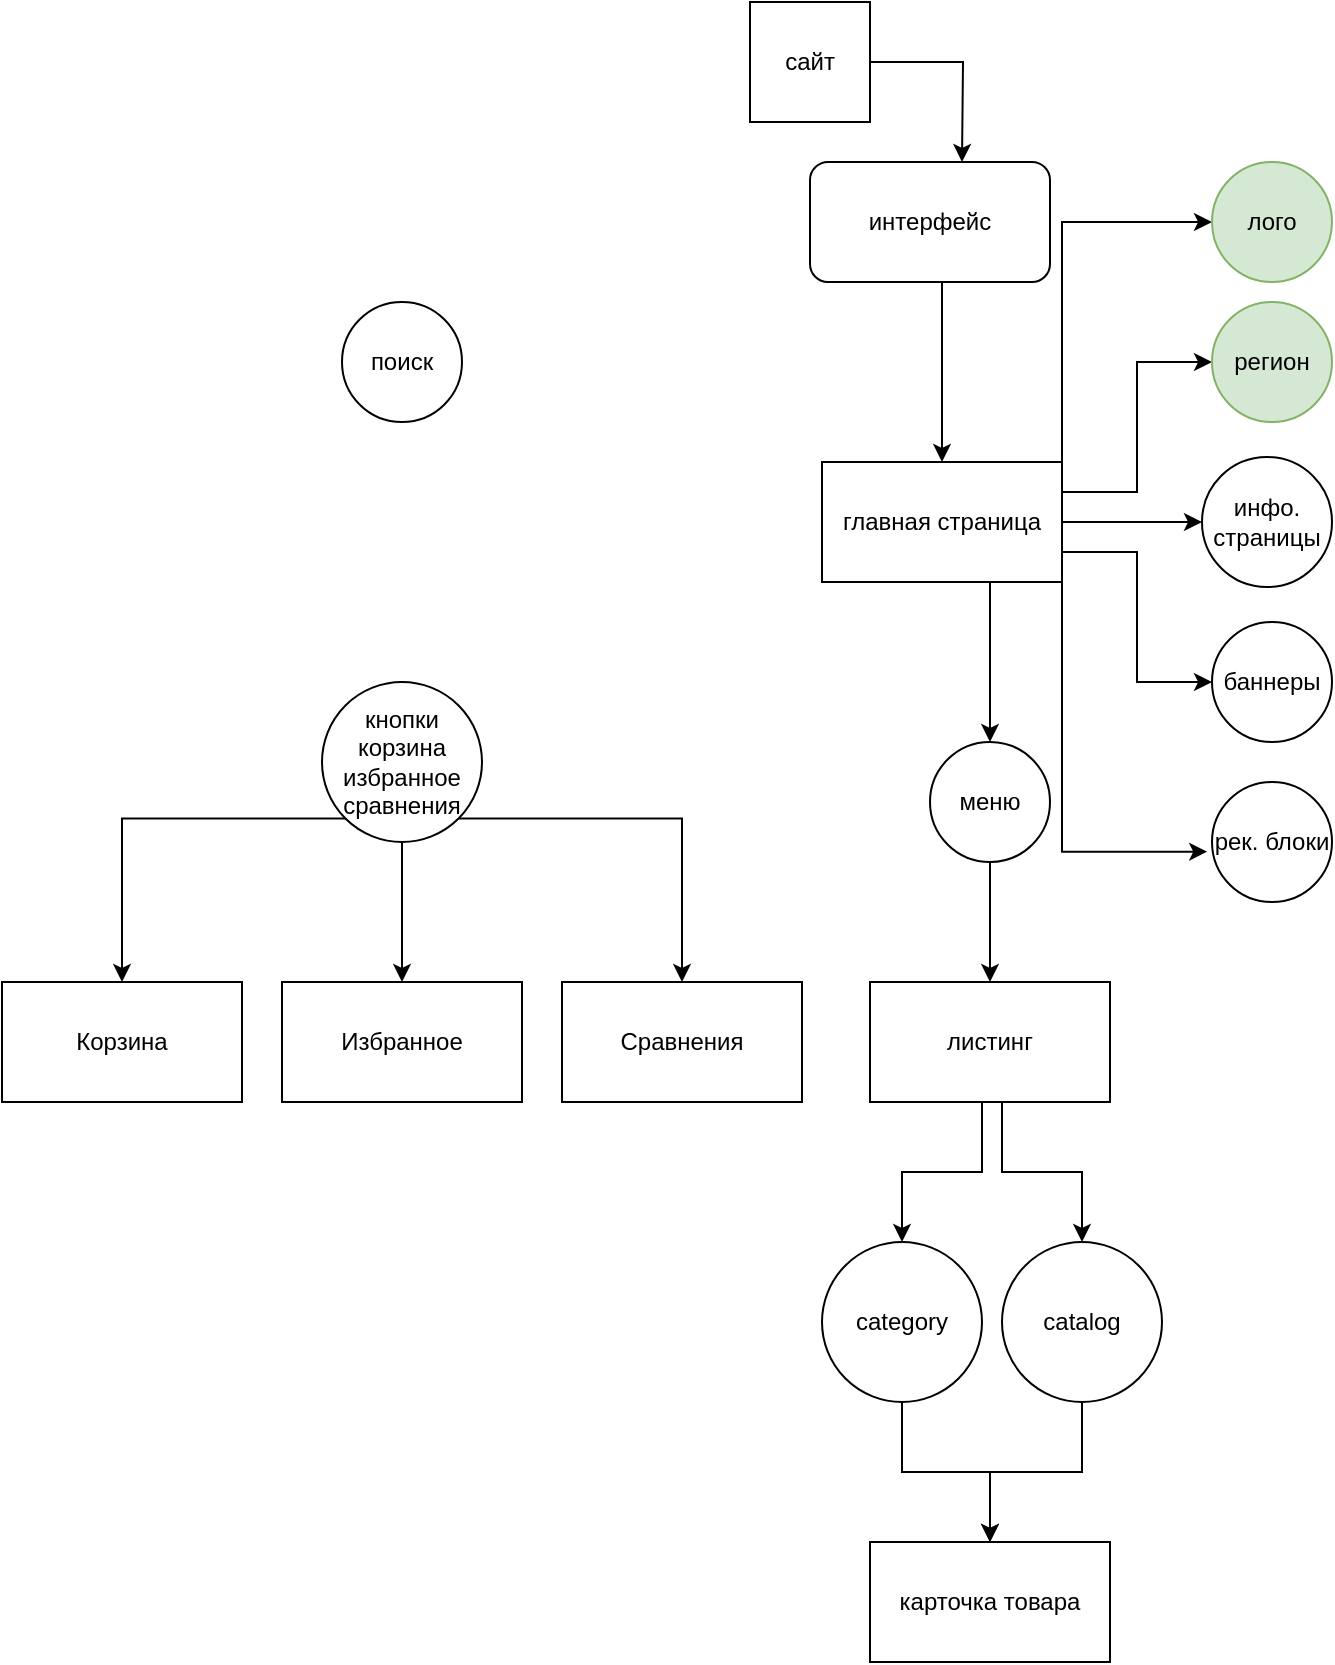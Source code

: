 <mxfile version="24.7.17">
  <diagram name="Страница — 1" id="EZWOmMoUqqFRxTbdMjVS">
    <mxGraphModel dx="986" dy="528" grid="1" gridSize="10" guides="1" tooltips="1" connect="1" arrows="1" fold="1" page="1" pageScale="1" pageWidth="827" pageHeight="1169" math="0" shadow="0">
      <root>
        <mxCell id="0" />
        <mxCell id="1" parent="0" />
        <mxCell id="5bv3CfJNdA3xiE76aTlB-7" style="edgeStyle=orthogonalEdgeStyle;rounded=0;orthogonalLoop=1;jettySize=auto;html=1;" edge="1" parent="1" source="5bv3CfJNdA3xiE76aTlB-1">
          <mxGeometry relative="1" as="geometry">
            <mxPoint x="490.0" y="100" as="targetPoint" />
          </mxGeometry>
        </mxCell>
        <mxCell id="5bv3CfJNdA3xiE76aTlB-1" value="сайт" style="whiteSpace=wrap;html=1;aspect=fixed;" vertex="1" parent="1">
          <mxGeometry x="384" y="20" width="60" height="60" as="geometry" />
        </mxCell>
        <mxCell id="5bv3CfJNdA3xiE76aTlB-8" value="" style="edgeStyle=orthogonalEdgeStyle;rounded=0;orthogonalLoop=1;jettySize=auto;html=1;" edge="1" parent="1" source="5bv3CfJNdA3xiE76aTlB-3" target="5bv3CfJNdA3xiE76aTlB-5">
          <mxGeometry relative="1" as="geometry">
            <Array as="points">
              <mxPoint x="480" y="180" />
              <mxPoint x="480" y="180" />
            </Array>
          </mxGeometry>
        </mxCell>
        <mxCell id="5bv3CfJNdA3xiE76aTlB-3" value="интерфейс" style="rounded=1;whiteSpace=wrap;html=1;" vertex="1" parent="1">
          <mxGeometry x="414" y="100" width="120" height="60" as="geometry" />
        </mxCell>
        <mxCell id="5bv3CfJNdA3xiE76aTlB-39" style="edgeStyle=orthogonalEdgeStyle;rounded=0;orthogonalLoop=1;jettySize=auto;html=1;exitX=0.25;exitY=1;exitDx=0;exitDy=0;entryX=0.5;entryY=0;entryDx=0;entryDy=0;" edge="1" parent="1" source="5bv3CfJNdA3xiE76aTlB-4" target="5bv3CfJNdA3xiE76aTlB-37">
          <mxGeometry relative="1" as="geometry">
            <Array as="points">
              <mxPoint x="500" y="570" />
              <mxPoint x="500" y="605" />
              <mxPoint x="460" y="605" />
            </Array>
          </mxGeometry>
        </mxCell>
        <mxCell id="5bv3CfJNdA3xiE76aTlB-40" style="edgeStyle=orthogonalEdgeStyle;rounded=0;orthogonalLoop=1;jettySize=auto;html=1;exitX=0.75;exitY=1;exitDx=0;exitDy=0;" edge="1" parent="1" source="5bv3CfJNdA3xiE76aTlB-4" target="5bv3CfJNdA3xiE76aTlB-38">
          <mxGeometry relative="1" as="geometry">
            <Array as="points">
              <mxPoint x="510" y="570" />
              <mxPoint x="510" y="605" />
              <mxPoint x="550" y="605" />
            </Array>
          </mxGeometry>
        </mxCell>
        <mxCell id="5bv3CfJNdA3xiE76aTlB-4" value="листинг" style="rounded=0;whiteSpace=wrap;html=1;" vertex="1" parent="1">
          <mxGeometry x="444" y="510" width="120" height="60" as="geometry" />
        </mxCell>
        <mxCell id="5bv3CfJNdA3xiE76aTlB-13" value="" style="edgeStyle=orthogonalEdgeStyle;rounded=0;orthogonalLoop=1;jettySize=auto;html=1;" edge="1" parent="1" source="5bv3CfJNdA3xiE76aTlB-5" target="5bv3CfJNdA3xiE76aTlB-11">
          <mxGeometry relative="1" as="geometry">
            <Array as="points">
              <mxPoint x="504" y="320" />
              <mxPoint x="504" y="320" />
            </Array>
          </mxGeometry>
        </mxCell>
        <mxCell id="5bv3CfJNdA3xiE76aTlB-15" style="edgeStyle=orthogonalEdgeStyle;rounded=0;orthogonalLoop=1;jettySize=auto;html=1;exitX=1;exitY=0;exitDx=0;exitDy=0;entryX=0;entryY=0.5;entryDx=0;entryDy=0;" edge="1" parent="1" source="5bv3CfJNdA3xiE76aTlB-5" target="5bv3CfJNdA3xiE76aTlB-10">
          <mxGeometry relative="1" as="geometry" />
        </mxCell>
        <mxCell id="5bv3CfJNdA3xiE76aTlB-16" style="edgeStyle=orthogonalEdgeStyle;rounded=0;orthogonalLoop=1;jettySize=auto;html=1;exitX=1;exitY=0.25;exitDx=0;exitDy=0;entryX=0;entryY=0.5;entryDx=0;entryDy=0;" edge="1" parent="1" source="5bv3CfJNdA3xiE76aTlB-5" target="5bv3CfJNdA3xiE76aTlB-9">
          <mxGeometry relative="1" as="geometry" />
        </mxCell>
        <mxCell id="5bv3CfJNdA3xiE76aTlB-18" style="edgeStyle=orthogonalEdgeStyle;rounded=0;orthogonalLoop=1;jettySize=auto;html=1;exitX=1;exitY=0.5;exitDx=0;exitDy=0;entryX=0;entryY=0.5;entryDx=0;entryDy=0;" edge="1" parent="1" source="5bv3CfJNdA3xiE76aTlB-5" target="5bv3CfJNdA3xiE76aTlB-17">
          <mxGeometry relative="1" as="geometry" />
        </mxCell>
        <mxCell id="5bv3CfJNdA3xiE76aTlB-33" style="edgeStyle=orthogonalEdgeStyle;rounded=0;orthogonalLoop=1;jettySize=auto;html=1;exitX=1;exitY=0.75;exitDx=0;exitDy=0;entryX=0;entryY=0.5;entryDx=0;entryDy=0;" edge="1" parent="1" source="5bv3CfJNdA3xiE76aTlB-5" target="5bv3CfJNdA3xiE76aTlB-32">
          <mxGeometry relative="1" as="geometry" />
        </mxCell>
        <mxCell id="5bv3CfJNdA3xiE76aTlB-5" value="главная страница" style="rounded=0;whiteSpace=wrap;html=1;" vertex="1" parent="1">
          <mxGeometry x="420" y="250" width="120" height="60" as="geometry" />
        </mxCell>
        <mxCell id="5bv3CfJNdA3xiE76aTlB-9" value="регион" style="ellipse;whiteSpace=wrap;html=1;fillColor=#d5e8d4;strokeColor=#82b366;" vertex="1" parent="1">
          <mxGeometry x="615" y="170" width="60" height="60" as="geometry" />
        </mxCell>
        <mxCell id="5bv3CfJNdA3xiE76aTlB-10" value="лого" style="ellipse;whiteSpace=wrap;html=1;fillColor=#d5e8d4;strokeColor=#82b366;" vertex="1" parent="1">
          <mxGeometry x="615" y="100" width="60" height="60" as="geometry" />
        </mxCell>
        <mxCell id="5bv3CfJNdA3xiE76aTlB-14" value="" style="edgeStyle=orthogonalEdgeStyle;rounded=0;orthogonalLoop=1;jettySize=auto;html=1;" edge="1" parent="1" source="5bv3CfJNdA3xiE76aTlB-11" target="5bv3CfJNdA3xiE76aTlB-4">
          <mxGeometry relative="1" as="geometry" />
        </mxCell>
        <mxCell id="5bv3CfJNdA3xiE76aTlB-11" value="меню" style="ellipse;whiteSpace=wrap;html=1;" vertex="1" parent="1">
          <mxGeometry x="474" y="390" width="60" height="60" as="geometry" />
        </mxCell>
        <mxCell id="5bv3CfJNdA3xiE76aTlB-17" value="инфо. страницы" style="ellipse;whiteSpace=wrap;html=1;aspect=fixed;" vertex="1" parent="1">
          <mxGeometry x="610" y="247.5" width="65" height="65" as="geometry" />
        </mxCell>
        <mxCell id="5bv3CfJNdA3xiE76aTlB-43" style="edgeStyle=orthogonalEdgeStyle;rounded=0;orthogonalLoop=1;jettySize=auto;html=1;exitX=0;exitY=1;exitDx=0;exitDy=0;entryX=0.5;entryY=0;entryDx=0;entryDy=0;" edge="1" parent="1" source="5bv3CfJNdA3xiE76aTlB-27" target="5bv3CfJNdA3xiE76aTlB-31">
          <mxGeometry relative="1" as="geometry" />
        </mxCell>
        <mxCell id="5bv3CfJNdA3xiE76aTlB-44" style="edgeStyle=orthogonalEdgeStyle;rounded=0;orthogonalLoop=1;jettySize=auto;html=1;exitX=0.5;exitY=1;exitDx=0;exitDy=0;entryX=0.5;entryY=0;entryDx=0;entryDy=0;" edge="1" parent="1" source="5bv3CfJNdA3xiE76aTlB-27" target="5bv3CfJNdA3xiE76aTlB-30">
          <mxGeometry relative="1" as="geometry" />
        </mxCell>
        <mxCell id="5bv3CfJNdA3xiE76aTlB-45" style="edgeStyle=orthogonalEdgeStyle;rounded=0;orthogonalLoop=1;jettySize=auto;html=1;exitX=1;exitY=1;exitDx=0;exitDy=0;entryX=0.5;entryY=0;entryDx=0;entryDy=0;" edge="1" parent="1" source="5bv3CfJNdA3xiE76aTlB-27" target="5bv3CfJNdA3xiE76aTlB-29">
          <mxGeometry relative="1" as="geometry" />
        </mxCell>
        <mxCell id="5bv3CfJNdA3xiE76aTlB-27" value="кнопки&lt;br&gt;корзина&lt;br&gt;избранное&lt;br&gt;сравнения" style="ellipse;whiteSpace=wrap;html=1;" vertex="1" parent="1">
          <mxGeometry x="170" y="360" width="80" height="80" as="geometry" />
        </mxCell>
        <mxCell id="5bv3CfJNdA3xiE76aTlB-29" value="Сравнения" style="rounded=0;whiteSpace=wrap;html=1;" vertex="1" parent="1">
          <mxGeometry x="290" y="510" width="120" height="60" as="geometry" />
        </mxCell>
        <mxCell id="5bv3CfJNdA3xiE76aTlB-30" value="Избранное" style="rounded=0;whiteSpace=wrap;html=1;" vertex="1" parent="1">
          <mxGeometry x="150" y="510" width="120" height="60" as="geometry" />
        </mxCell>
        <mxCell id="5bv3CfJNdA3xiE76aTlB-31" value="Корзина" style="rounded=0;whiteSpace=wrap;html=1;" vertex="1" parent="1">
          <mxGeometry x="10" y="510" width="120" height="60" as="geometry" />
        </mxCell>
        <mxCell id="5bv3CfJNdA3xiE76aTlB-32" value="баннеры" style="ellipse;whiteSpace=wrap;html=1;" vertex="1" parent="1">
          <mxGeometry x="615" y="330" width="60" height="60" as="geometry" />
        </mxCell>
        <mxCell id="5bv3CfJNdA3xiE76aTlB-34" value="поиск" style="ellipse;whiteSpace=wrap;html=1;" vertex="1" parent="1">
          <mxGeometry x="180" y="170" width="60" height="60" as="geometry" />
        </mxCell>
        <mxCell id="5bv3CfJNdA3xiE76aTlB-35" value="рек. блоки" style="ellipse;whiteSpace=wrap;html=1;" vertex="1" parent="1">
          <mxGeometry x="615" y="410" width="60" height="60" as="geometry" />
        </mxCell>
        <mxCell id="5bv3CfJNdA3xiE76aTlB-36" value="карточка товара" style="rounded=0;whiteSpace=wrap;html=1;" vertex="1" parent="1">
          <mxGeometry x="444" y="790" width="120" height="60" as="geometry" />
        </mxCell>
        <mxCell id="5bv3CfJNdA3xiE76aTlB-42" style="edgeStyle=orthogonalEdgeStyle;rounded=0;orthogonalLoop=1;jettySize=auto;html=1;exitX=0.5;exitY=1;exitDx=0;exitDy=0;" edge="1" parent="1" source="5bv3CfJNdA3xiE76aTlB-37" target="5bv3CfJNdA3xiE76aTlB-36">
          <mxGeometry relative="1" as="geometry" />
        </mxCell>
        <mxCell id="5bv3CfJNdA3xiE76aTlB-37" value="category" style="ellipse;whiteSpace=wrap;html=1;" vertex="1" parent="1">
          <mxGeometry x="420" y="640" width="80" height="80" as="geometry" />
        </mxCell>
        <mxCell id="5bv3CfJNdA3xiE76aTlB-41" style="edgeStyle=orthogonalEdgeStyle;rounded=0;orthogonalLoop=1;jettySize=auto;html=1;exitX=0.5;exitY=1;exitDx=0;exitDy=0;entryX=0.5;entryY=0;entryDx=0;entryDy=0;" edge="1" parent="1" source="5bv3CfJNdA3xiE76aTlB-38" target="5bv3CfJNdA3xiE76aTlB-36">
          <mxGeometry relative="1" as="geometry" />
        </mxCell>
        <mxCell id="5bv3CfJNdA3xiE76aTlB-38" value="catalog" style="ellipse;whiteSpace=wrap;html=1;" vertex="1" parent="1">
          <mxGeometry x="510" y="640" width="80" height="80" as="geometry" />
        </mxCell>
        <mxCell id="5bv3CfJNdA3xiE76aTlB-47" style="edgeStyle=orthogonalEdgeStyle;rounded=0;orthogonalLoop=1;jettySize=auto;html=1;exitX=1;exitY=1;exitDx=0;exitDy=0;entryX=-0.04;entryY=0.581;entryDx=0;entryDy=0;entryPerimeter=0;" edge="1" parent="1" source="5bv3CfJNdA3xiE76aTlB-5" target="5bv3CfJNdA3xiE76aTlB-35">
          <mxGeometry relative="1" as="geometry">
            <Array as="points">
              <mxPoint x="540" y="445" />
            </Array>
          </mxGeometry>
        </mxCell>
      </root>
    </mxGraphModel>
  </diagram>
</mxfile>
